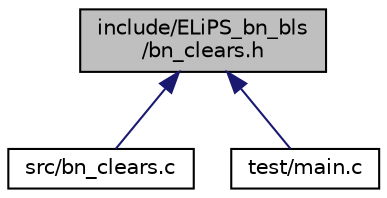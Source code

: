 digraph "include/ELiPS_bn_bls/bn_clears.h"
{
  edge [fontname="Helvetica",fontsize="10",labelfontname="Helvetica",labelfontsize="10"];
  node [fontname="Helvetica",fontsize="10",shape=record];
  Node16 [label="include/ELiPS_bn_bls\l/bn_clears.h",height=0.2,width=0.4,color="black", fillcolor="grey75", style="filled", fontcolor="black"];
  Node16 -> Node17 [dir="back",color="midnightblue",fontsize="10",style="solid",fontname="Helvetica"];
  Node17 [label="src/bn_clears.c",height=0.2,width=0.4,color="black", fillcolor="white", style="filled",URL="$bn__clears_8c.html"];
  Node16 -> Node18 [dir="back",color="midnightblue",fontsize="10",style="solid",fontname="Helvetica"];
  Node18 [label="test/main.c",height=0.2,width=0.4,color="black", fillcolor="white", style="filled",URL="$main_8c.html"];
}

